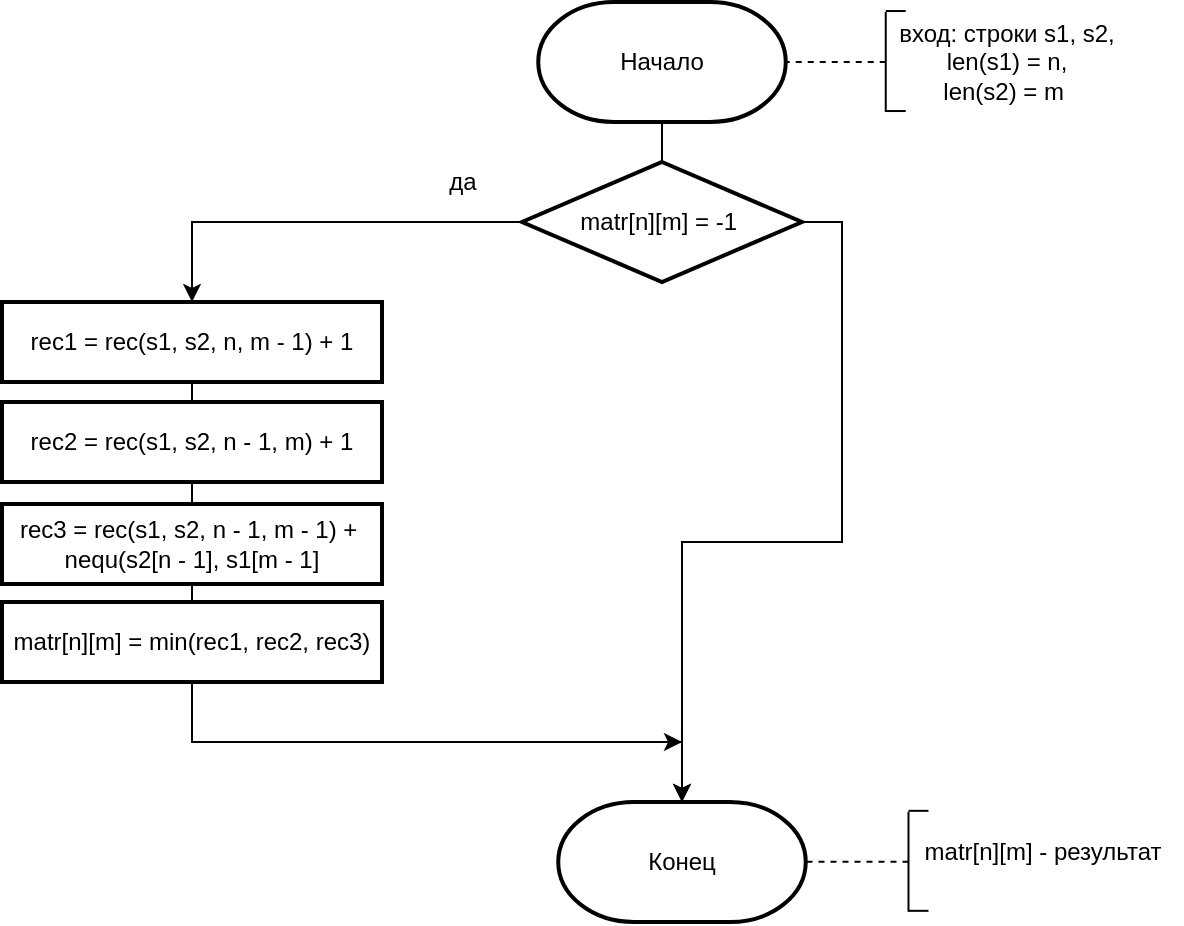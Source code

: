 <mxfile version="15.3.0" type="device"><diagram id="tftuZ2azFOxC7Qzp6d2i" name="Page-1"><mxGraphModel dx="853" dy="1710" grid="1" gridSize="10" guides="1" tooltips="1" connect="1" arrows="1" fold="1" page="1" pageScale="1" pageWidth="827" pageHeight="1169" math="0" shadow="0"><root><mxCell id="0"/><mxCell id="1" parent="0"/><mxCell id="pIZIW9D4kRLSO_L_R25U-1" value="Начало" style="strokeWidth=2;html=1;shape=mxgraph.flowchart.terminator;whiteSpace=wrap;" vertex="1" parent="1"><mxGeometry x="318.13" width="123.75" height="60" as="geometry"/></mxCell><mxCell id="pIZIW9D4kRLSO_L_R25U-2" value="" style="endArrow=none;html=1;" edge="1" parent="1"><mxGeometry width="50" height="50" relative="1" as="geometry"><mxPoint x="491.87" y="55" as="sourcePoint"/><mxPoint x="491.87" y="5" as="targetPoint"/></mxGeometry></mxCell><mxCell id="pIZIW9D4kRLSO_L_R25U-3" value="" style="endArrow=none;html=1;" edge="1" parent="1"><mxGeometry width="50" height="50" relative="1" as="geometry"><mxPoint x="501.87" y="4.52" as="sourcePoint"/><mxPoint x="491.87" y="4.52" as="targetPoint"/></mxGeometry></mxCell><mxCell id="pIZIW9D4kRLSO_L_R25U-4" value="" style="endArrow=none;html=1;" edge="1" parent="1"><mxGeometry width="50" height="50" relative="1" as="geometry"><mxPoint x="491.87" y="54.52" as="sourcePoint"/><mxPoint x="501.87" y="54.52" as="targetPoint"/></mxGeometry></mxCell><mxCell id="pIZIW9D4kRLSO_L_R25U-5" value="вход: строки s1, s2,&lt;br&gt;len(s1) = n,&lt;br&gt;len(s2) = m&amp;nbsp;" style="text;html=1;align=center;verticalAlign=middle;resizable=0;points=[];autosize=1;strokeColor=none;fillColor=none;" vertex="1" parent="1"><mxGeometry x="486.62" y="5" width="130" height="50" as="geometry"/></mxCell><mxCell id="pIZIW9D4kRLSO_L_R25U-6" value="" style="endArrow=none;dashed=1;html=1;entryX=1;entryY=0.5;entryDx=0;entryDy=0;entryPerimeter=0;" edge="1" parent="1" target="pIZIW9D4kRLSO_L_R25U-1"><mxGeometry width="50" height="50" relative="1" as="geometry"><mxPoint x="491.87" y="30" as="sourcePoint"/><mxPoint x="441.87" y="5" as="targetPoint"/></mxGeometry></mxCell><mxCell id="pIZIW9D4kRLSO_L_R25U-35" style="edgeStyle=orthogonalEdgeStyle;rounded=0;orthogonalLoop=1;jettySize=auto;html=1;exitX=0;exitY=0.5;exitDx=0;exitDy=0;entryX=0.5;entryY=0;entryDx=0;entryDy=0;" edge="1" parent="1" source="pIZIW9D4kRLSO_L_R25U-9" target="pIZIW9D4kRLSO_L_R25U-19"><mxGeometry relative="1" as="geometry"/></mxCell><mxCell id="pIZIW9D4kRLSO_L_R25U-37" style="edgeStyle=orthogonalEdgeStyle;rounded=0;orthogonalLoop=1;jettySize=auto;html=1;exitX=1;exitY=0.5;exitDx=0;exitDy=0;entryX=0.5;entryY=0;entryDx=0;entryDy=0;entryPerimeter=0;" edge="1" parent="1" source="pIZIW9D4kRLSO_L_R25U-9" target="pIZIW9D4kRLSO_L_R25U-28"><mxGeometry relative="1" as="geometry"/></mxCell><mxCell id="pIZIW9D4kRLSO_L_R25U-9" value="matr[n][m] = -1&amp;nbsp;" style="rhombus;whiteSpace=wrap;html=1;strokeWidth=2;" vertex="1" parent="1"><mxGeometry x="310" y="80" width="140" height="60" as="geometry"/></mxCell><mxCell id="pIZIW9D4kRLSO_L_R25U-19" value="rec1 = rec(s1, s2, n, m - 1) + 1" style="rounded=0;whiteSpace=wrap;html=1;absoluteArcSize=1;arcSize=14;strokeWidth=2;" vertex="1" parent="1"><mxGeometry x="50" y="150" width="190" height="40" as="geometry"/></mxCell><mxCell id="pIZIW9D4kRLSO_L_R25U-20" value="rec2 = rec(s1, s2, n - 1, m) + 1" style="rounded=0;whiteSpace=wrap;html=1;absoluteArcSize=1;arcSize=14;strokeWidth=2;" vertex="1" parent="1"><mxGeometry x="50" y="200" width="190" height="40" as="geometry"/></mxCell><mxCell id="pIZIW9D4kRLSO_L_R25U-21" value="rec3 = rec(s1, s2, n - 1, m - 1) +&amp;nbsp;&lt;br&gt;nequ(s2[n - 1], s1[m - 1]" style="rounded=0;whiteSpace=wrap;html=1;absoluteArcSize=1;arcSize=14;strokeWidth=2;" vertex="1" parent="1"><mxGeometry x="50" y="251" width="190" height="40" as="geometry"/></mxCell><mxCell id="pIZIW9D4kRLSO_L_R25U-22" value="" style="endArrow=none;html=1;" edge="1" parent="1" source="pIZIW9D4kRLSO_L_R25U-20" target="pIZIW9D4kRLSO_L_R25U-19"><mxGeometry width="50" height="50" relative="1" as="geometry"><mxPoint x="180" y="320" as="sourcePoint"/><mxPoint x="230" y="270" as="targetPoint"/></mxGeometry></mxCell><mxCell id="pIZIW9D4kRLSO_L_R25U-23" value="" style="endArrow=none;html=1;entryX=0.5;entryY=1;entryDx=0;entryDy=0;exitX=0.5;exitY=0;exitDx=0;exitDy=0;" edge="1" parent="1" source="pIZIW9D4kRLSO_L_R25U-21" target="pIZIW9D4kRLSO_L_R25U-20"><mxGeometry width="50" height="50" relative="1" as="geometry"><mxPoint x="180" y="320" as="sourcePoint"/><mxPoint x="230" y="270" as="targetPoint"/></mxGeometry></mxCell><mxCell id="pIZIW9D4kRLSO_L_R25U-24" style="edgeStyle=orthogonalEdgeStyle;rounded=0;orthogonalLoop=1;jettySize=auto;html=1;exitX=0.5;exitY=1;exitDx=0;exitDy=0;" edge="1" parent="1" source="pIZIW9D4kRLSO_L_R25U-25" target="pIZIW9D4kRLSO_L_R25U-28"><mxGeometry relative="1" as="geometry"/></mxCell><mxCell id="pIZIW9D4kRLSO_L_R25U-25" value="matr[n][m] = min(rec1, rec2, rec3)" style="rounded=0;whiteSpace=wrap;html=1;strokeWidth=2;" vertex="1" parent="1"><mxGeometry x="50" y="300" width="190" height="40" as="geometry"/></mxCell><mxCell id="pIZIW9D4kRLSO_L_R25U-26" value="" style="endArrow=none;html=1;entryX=0.5;entryY=1;entryDx=0;entryDy=0;" edge="1" parent="1" source="pIZIW9D4kRLSO_L_R25U-25" target="pIZIW9D4kRLSO_L_R25U-21"><mxGeometry width="50" height="50" relative="1" as="geometry"><mxPoint x="250" y="250" as="sourcePoint"/><mxPoint x="300" y="200" as="targetPoint"/></mxGeometry></mxCell><mxCell id="pIZIW9D4kRLSO_L_R25U-27" value="" style="endArrow=none;html=1;entryX=0.5;entryY=1;entryDx=0;entryDy=0;entryPerimeter=0;exitX=0.5;exitY=0;exitDx=0;exitDy=0;" edge="1" parent="1" source="pIZIW9D4kRLSO_L_R25U-9" target="pIZIW9D4kRLSO_L_R25U-1"><mxGeometry width="50" height="50" relative="1" as="geometry"><mxPoint x="382" y="90" as="sourcePoint"/><mxPoint x="460" y="160" as="targetPoint"/></mxGeometry></mxCell><mxCell id="pIZIW9D4kRLSO_L_R25U-28" value="Конец" style="strokeWidth=2;html=1;shape=mxgraph.flowchart.terminator;whiteSpace=wrap;" vertex="1" parent="1"><mxGeometry x="328.12" y="400" width="123.75" height="60" as="geometry"/></mxCell><mxCell id="pIZIW9D4kRLSO_L_R25U-29" value="" style="endArrow=classic;html=1;" edge="1" parent="1"><mxGeometry width="50" height="50" relative="1" as="geometry"><mxPoint x="370.0" y="370" as="sourcePoint"/><mxPoint x="390.0" y="370" as="targetPoint"/></mxGeometry></mxCell><mxCell id="pIZIW9D4kRLSO_L_R25U-30" value="" style="endArrow=none;html=1;" edge="1" parent="1"><mxGeometry width="50" height="50" relative="1" as="geometry"><mxPoint x="503.25" y="454.89" as="sourcePoint"/><mxPoint x="503.25" y="404.89" as="targetPoint"/></mxGeometry></mxCell><mxCell id="pIZIW9D4kRLSO_L_R25U-31" value="" style="endArrow=none;html=1;" edge="1" parent="1"><mxGeometry width="50" height="50" relative="1" as="geometry"><mxPoint x="513.25" y="404.41" as="sourcePoint"/><mxPoint x="503.25" y="404.41" as="targetPoint"/></mxGeometry></mxCell><mxCell id="pIZIW9D4kRLSO_L_R25U-32" value="" style="endArrow=none;html=1;" edge="1" parent="1"><mxGeometry width="50" height="50" relative="1" as="geometry"><mxPoint x="503.25" y="454.41" as="sourcePoint"/><mxPoint x="513.25" y="454.41" as="targetPoint"/></mxGeometry></mxCell><mxCell id="pIZIW9D4kRLSO_L_R25U-33" value="" style="endArrow=none;dashed=1;html=1;entryX=1;entryY=0.5;entryDx=0;entryDy=0;entryPerimeter=0;" edge="1" parent="1"><mxGeometry width="50" height="50" relative="1" as="geometry"><mxPoint x="503.25" y="429.89" as="sourcePoint"/><mxPoint x="450.0" y="429.89" as="targetPoint"/></mxGeometry></mxCell><mxCell id="pIZIW9D4kRLSO_L_R25U-34" value="matr[n][m] - результат" style="text;html=1;align=center;verticalAlign=middle;resizable=0;points=[];autosize=1;strokeColor=none;fillColor=none;" vertex="1" parent="1"><mxGeometry x="500" y="415.41" width="140" height="20" as="geometry"/></mxCell><mxCell id="pIZIW9D4kRLSO_L_R25U-36" value="да" style="text;html=1;align=center;verticalAlign=middle;resizable=0;points=[];autosize=1;strokeColor=none;fillColor=none;" vertex="1" parent="1"><mxGeometry x="265" y="80" width="30" height="20" as="geometry"/></mxCell></root></mxGraphModel></diagram></mxfile>